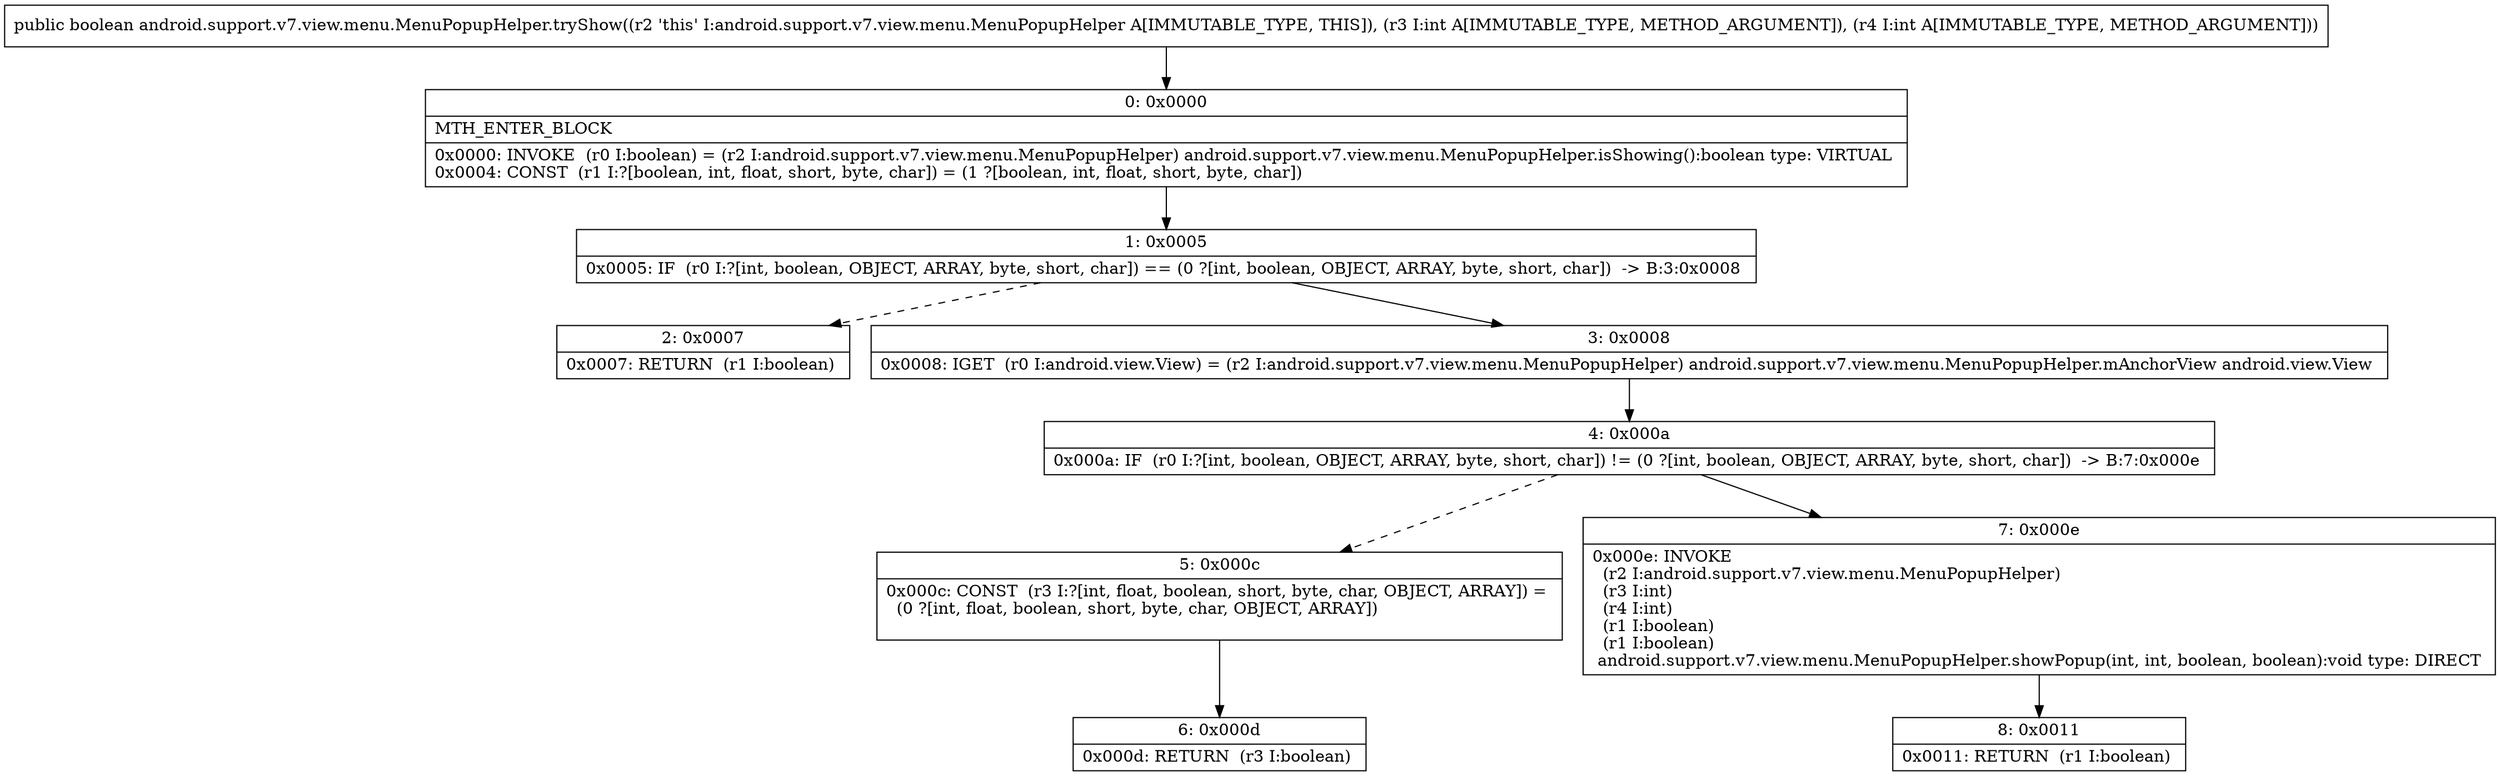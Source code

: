 digraph "CFG forandroid.support.v7.view.menu.MenuPopupHelper.tryShow(II)Z" {
Node_0 [shape=record,label="{0\:\ 0x0000|MTH_ENTER_BLOCK\l|0x0000: INVOKE  (r0 I:boolean) = (r2 I:android.support.v7.view.menu.MenuPopupHelper) android.support.v7.view.menu.MenuPopupHelper.isShowing():boolean type: VIRTUAL \l0x0004: CONST  (r1 I:?[boolean, int, float, short, byte, char]) = (1 ?[boolean, int, float, short, byte, char]) \l}"];
Node_1 [shape=record,label="{1\:\ 0x0005|0x0005: IF  (r0 I:?[int, boolean, OBJECT, ARRAY, byte, short, char]) == (0 ?[int, boolean, OBJECT, ARRAY, byte, short, char])  \-\> B:3:0x0008 \l}"];
Node_2 [shape=record,label="{2\:\ 0x0007|0x0007: RETURN  (r1 I:boolean) \l}"];
Node_3 [shape=record,label="{3\:\ 0x0008|0x0008: IGET  (r0 I:android.view.View) = (r2 I:android.support.v7.view.menu.MenuPopupHelper) android.support.v7.view.menu.MenuPopupHelper.mAnchorView android.view.View \l}"];
Node_4 [shape=record,label="{4\:\ 0x000a|0x000a: IF  (r0 I:?[int, boolean, OBJECT, ARRAY, byte, short, char]) != (0 ?[int, boolean, OBJECT, ARRAY, byte, short, char])  \-\> B:7:0x000e \l}"];
Node_5 [shape=record,label="{5\:\ 0x000c|0x000c: CONST  (r3 I:?[int, float, boolean, short, byte, char, OBJECT, ARRAY]) = \l  (0 ?[int, float, boolean, short, byte, char, OBJECT, ARRAY])\l \l}"];
Node_6 [shape=record,label="{6\:\ 0x000d|0x000d: RETURN  (r3 I:boolean) \l}"];
Node_7 [shape=record,label="{7\:\ 0x000e|0x000e: INVOKE  \l  (r2 I:android.support.v7.view.menu.MenuPopupHelper)\l  (r3 I:int)\l  (r4 I:int)\l  (r1 I:boolean)\l  (r1 I:boolean)\l android.support.v7.view.menu.MenuPopupHelper.showPopup(int, int, boolean, boolean):void type: DIRECT \l}"];
Node_8 [shape=record,label="{8\:\ 0x0011|0x0011: RETURN  (r1 I:boolean) \l}"];
MethodNode[shape=record,label="{public boolean android.support.v7.view.menu.MenuPopupHelper.tryShow((r2 'this' I:android.support.v7.view.menu.MenuPopupHelper A[IMMUTABLE_TYPE, THIS]), (r3 I:int A[IMMUTABLE_TYPE, METHOD_ARGUMENT]), (r4 I:int A[IMMUTABLE_TYPE, METHOD_ARGUMENT])) }"];
MethodNode -> Node_0;
Node_0 -> Node_1;
Node_1 -> Node_2[style=dashed];
Node_1 -> Node_3;
Node_3 -> Node_4;
Node_4 -> Node_5[style=dashed];
Node_4 -> Node_7;
Node_5 -> Node_6;
Node_7 -> Node_8;
}

